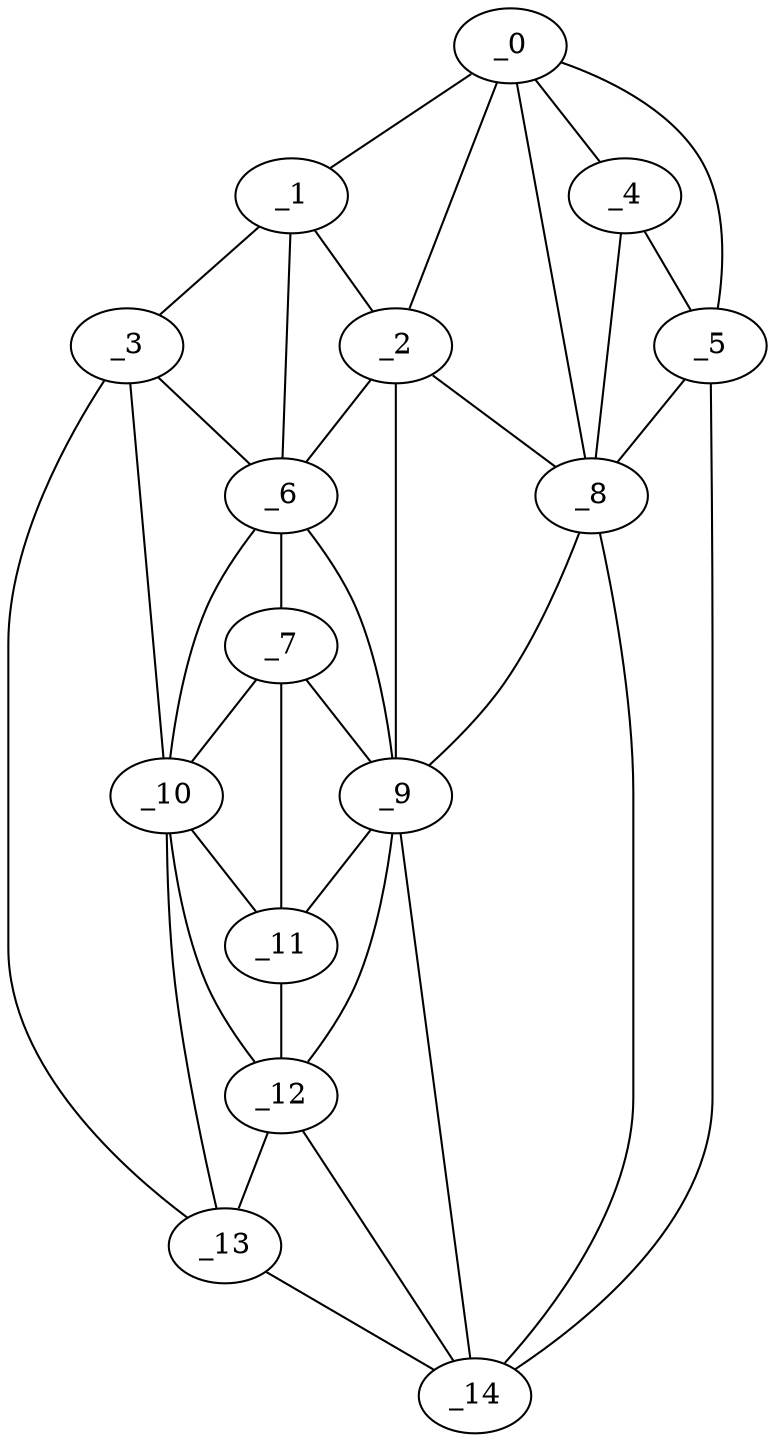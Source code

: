 graph "obj50__345.gxl" {
	_0	 [x=47,
		y=39];
	_1	 [x=61,
		y=89];
	_0 -- _1	 [valence=1];
	_2	 [x=65,
		y=81];
	_0 -- _2	 [valence=2];
	_4	 [x=70,
		y=17];
	_0 -- _4	 [valence=2];
	_5	 [x=72,
		y=10];
	_0 -- _5	 [valence=1];
	_8	 [x=82,
		y=38];
	_0 -- _8	 [valence=2];
	_1 -- _2	 [valence=2];
	_3	 [x=65,
		y=98];
	_1 -- _3	 [valence=1];
	_6	 [x=72,
		y=88];
	_1 -- _6	 [valence=2];
	_2 -- _6	 [valence=1];
	_2 -- _8	 [valence=2];
	_9	 [x=84,
		y=78];
	_2 -- _9	 [valence=2];
	_3 -- _6	 [valence=2];
	_10	 [x=85,
		y=96];
	_3 -- _10	 [valence=2];
	_13	 [x=97,
		y=116];
	_3 -- _13	 [valence=1];
	_4 -- _5	 [valence=1];
	_4 -- _8	 [valence=2];
	_5 -- _8	 [valence=2];
	_14	 [x=99,
		y=64];
	_5 -- _14	 [valence=1];
	_7	 [x=79,
		y=88];
	_6 -- _7	 [valence=1];
	_6 -- _9	 [valence=2];
	_6 -- _10	 [valence=2];
	_7 -- _9	 [valence=2];
	_7 -- _10	 [valence=2];
	_11	 [x=88,
		y=85];
	_7 -- _11	 [valence=1];
	_8 -- _9	 [valence=1];
	_8 -- _14	 [valence=1];
	_9 -- _11	 [valence=2];
	_12	 [x=95,
		y=83];
	_9 -- _12	 [valence=2];
	_9 -- _14	 [valence=2];
	_10 -- _11	 [valence=1];
	_10 -- _12	 [valence=2];
	_10 -- _13	 [valence=1];
	_11 -- _12	 [valence=2];
	_12 -- _13	 [valence=2];
	_12 -- _14	 [valence=1];
	_13 -- _14	 [valence=1];
}
